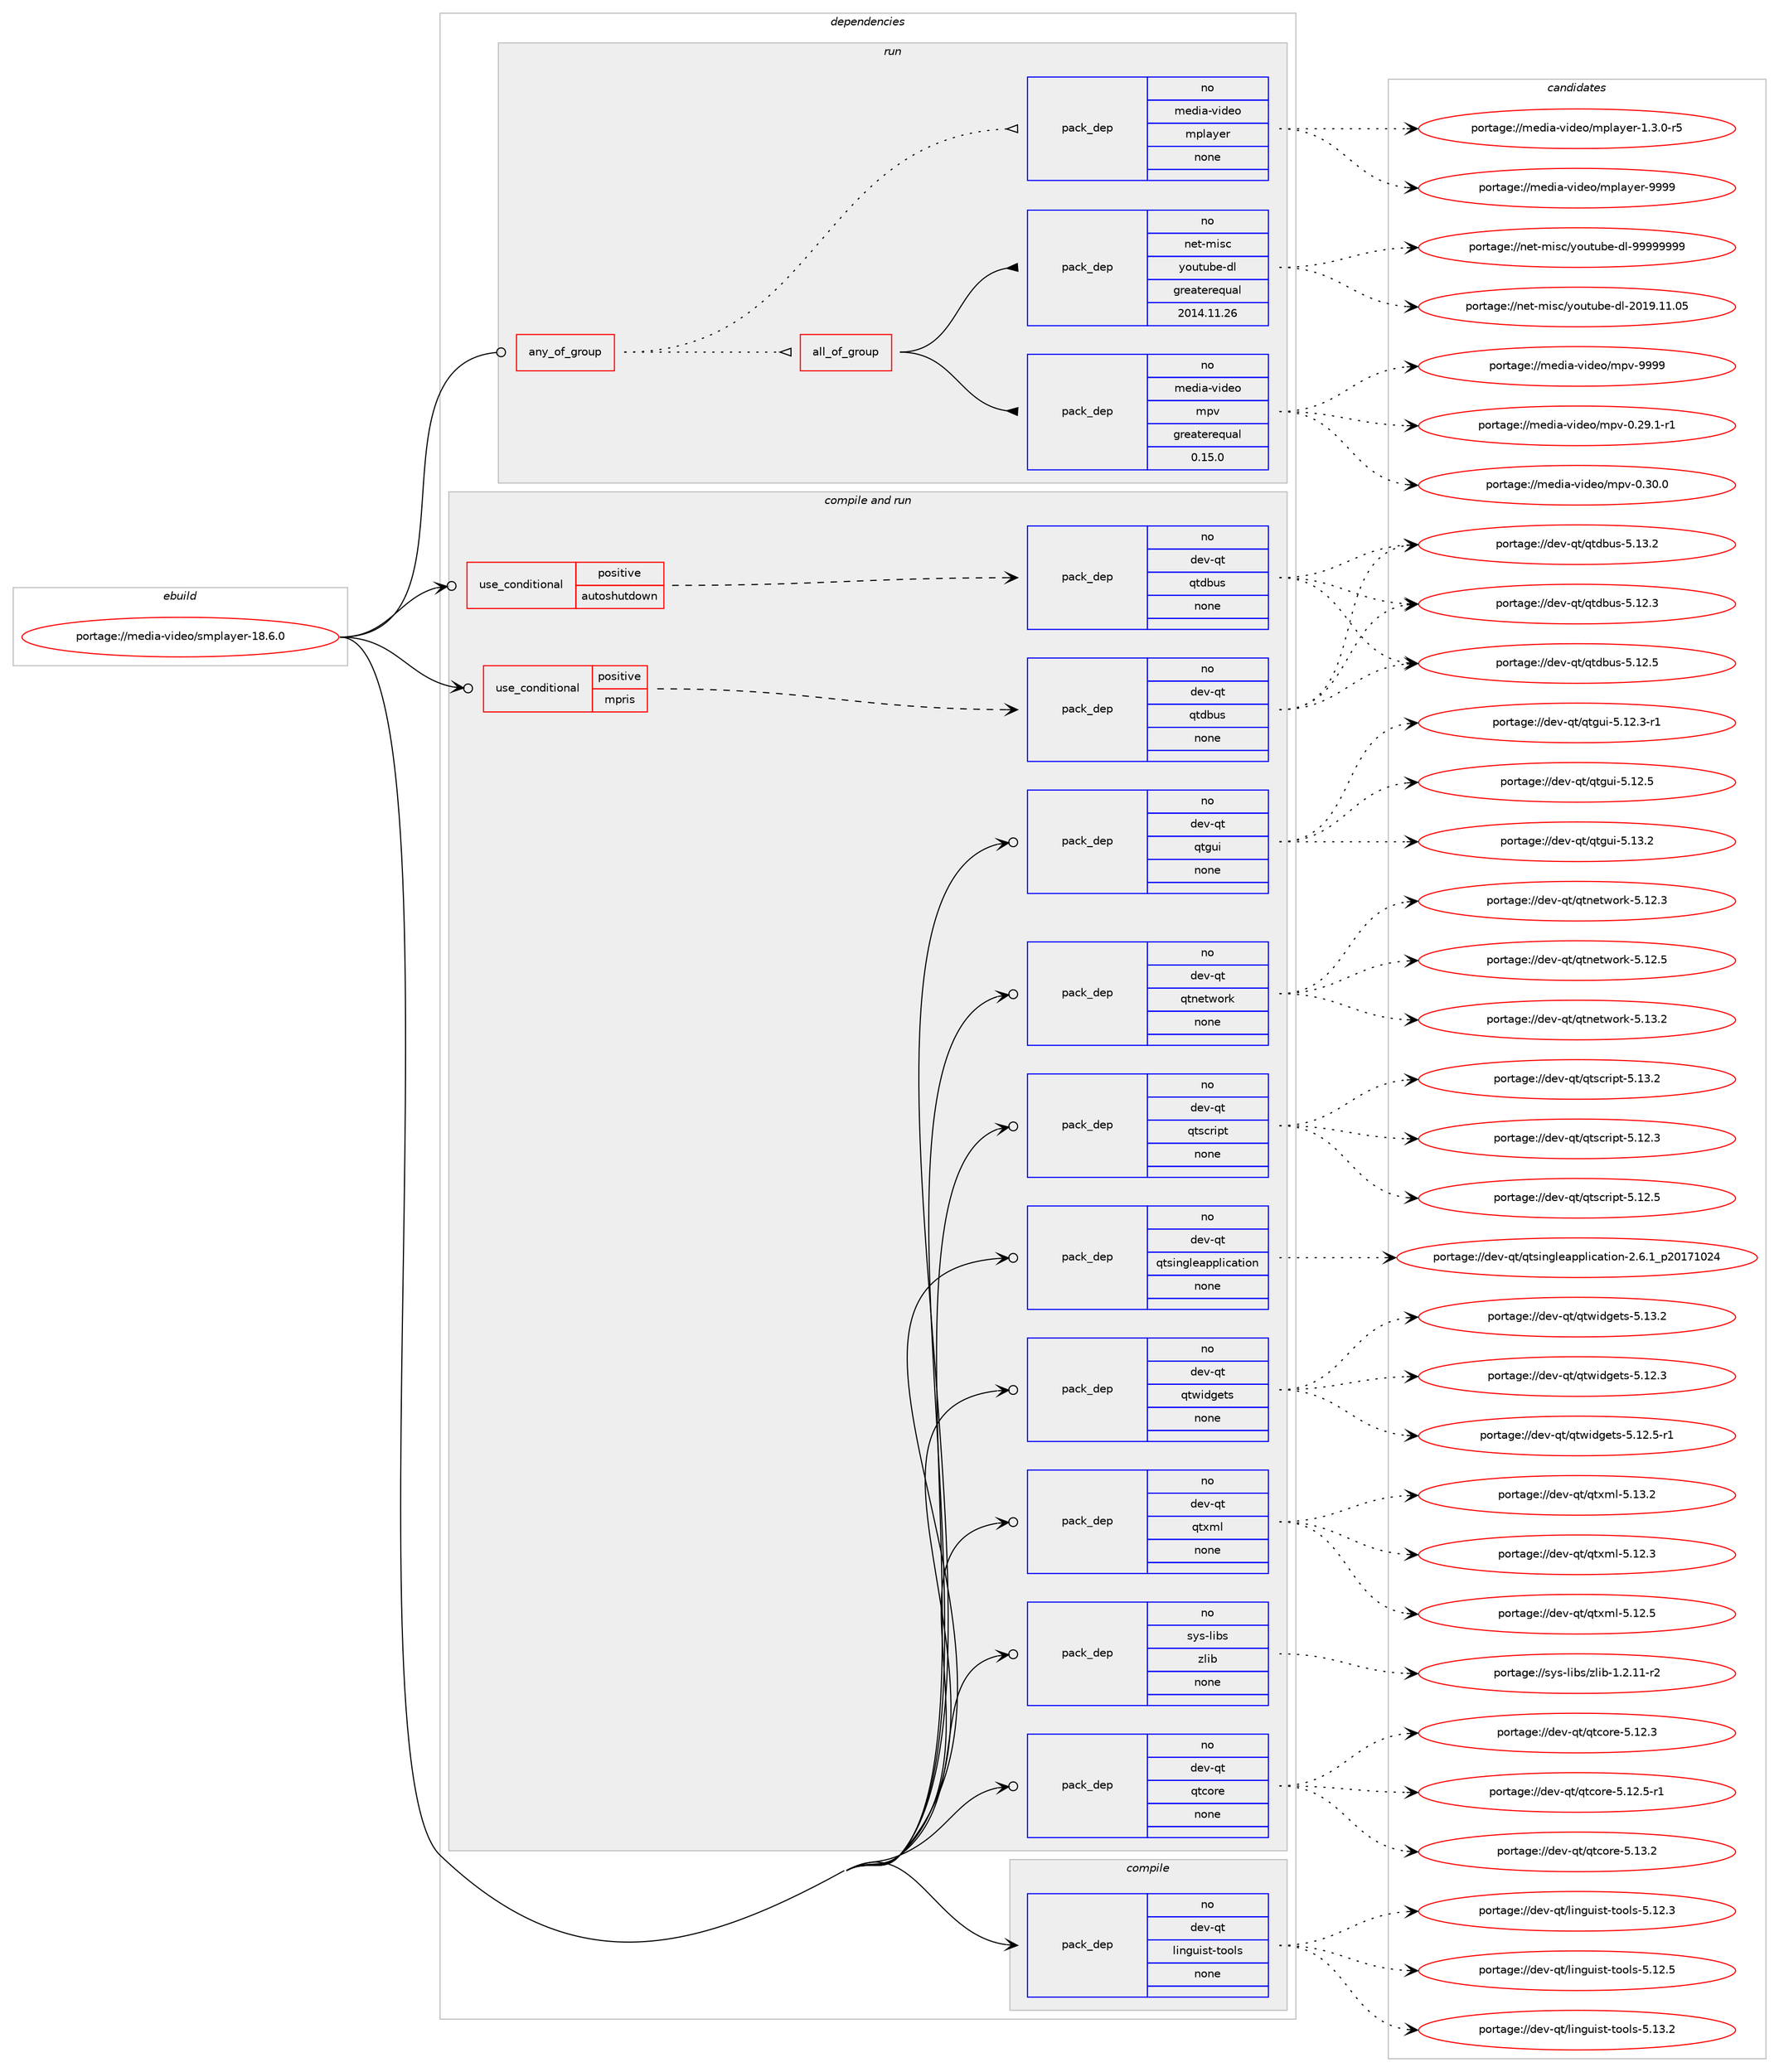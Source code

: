 digraph prolog {

# *************
# Graph options
# *************

newrank=true;
concentrate=true;
compound=true;
graph [rankdir=LR,fontname=Helvetica,fontsize=10,ranksep=1.5];#, ranksep=2.5, nodesep=0.2];
edge  [arrowhead=vee];
node  [fontname=Helvetica,fontsize=10];

# **********
# The ebuild
# **********

subgraph cluster_leftcol {
color=gray;
rank=same;
label=<<i>ebuild</i>>;
id [label="portage://media-video/smplayer-18.6.0", color=red, width=4, href="../media-video/smplayer-18.6.0.svg"];
}

# ****************
# The dependencies
# ****************

subgraph cluster_midcol {
color=gray;
label=<<i>dependencies</i>>;
subgraph cluster_compile {
fillcolor="#eeeeee";
style=filled;
label=<<i>compile</i>>;
subgraph pack251730 {
dependency342812 [label=<<TABLE BORDER="0" CELLBORDER="1" CELLSPACING="0" CELLPADDING="4" WIDTH="220"><TR><TD ROWSPAN="6" CELLPADDING="30">pack_dep</TD></TR><TR><TD WIDTH="110">no</TD></TR><TR><TD>dev-qt</TD></TR><TR><TD>linguist-tools</TD></TR><TR><TD>none</TD></TR><TR><TD></TD></TR></TABLE>>, shape=none, color=blue];
}
id:e -> dependency342812:w [weight=20,style="solid",arrowhead="vee"];
}
subgraph cluster_compileandrun {
fillcolor="#eeeeee";
style=filled;
label=<<i>compile and run</i>>;
subgraph cond85472 {
dependency342813 [label=<<TABLE BORDER="0" CELLBORDER="1" CELLSPACING="0" CELLPADDING="4"><TR><TD ROWSPAN="3" CELLPADDING="10">use_conditional</TD></TR><TR><TD>positive</TD></TR><TR><TD>autoshutdown</TD></TR></TABLE>>, shape=none, color=red];
subgraph pack251731 {
dependency342814 [label=<<TABLE BORDER="0" CELLBORDER="1" CELLSPACING="0" CELLPADDING="4" WIDTH="220"><TR><TD ROWSPAN="6" CELLPADDING="30">pack_dep</TD></TR><TR><TD WIDTH="110">no</TD></TR><TR><TD>dev-qt</TD></TR><TR><TD>qtdbus</TD></TR><TR><TD>none</TD></TR><TR><TD></TD></TR></TABLE>>, shape=none, color=blue];
}
dependency342813:e -> dependency342814:w [weight=20,style="dashed",arrowhead="vee"];
}
id:e -> dependency342813:w [weight=20,style="solid",arrowhead="odotvee"];
subgraph cond85473 {
dependency342815 [label=<<TABLE BORDER="0" CELLBORDER="1" CELLSPACING="0" CELLPADDING="4"><TR><TD ROWSPAN="3" CELLPADDING="10">use_conditional</TD></TR><TR><TD>positive</TD></TR><TR><TD>mpris</TD></TR></TABLE>>, shape=none, color=red];
subgraph pack251732 {
dependency342816 [label=<<TABLE BORDER="0" CELLBORDER="1" CELLSPACING="0" CELLPADDING="4" WIDTH="220"><TR><TD ROWSPAN="6" CELLPADDING="30">pack_dep</TD></TR><TR><TD WIDTH="110">no</TD></TR><TR><TD>dev-qt</TD></TR><TR><TD>qtdbus</TD></TR><TR><TD>none</TD></TR><TR><TD></TD></TR></TABLE>>, shape=none, color=blue];
}
dependency342815:e -> dependency342816:w [weight=20,style="dashed",arrowhead="vee"];
}
id:e -> dependency342815:w [weight=20,style="solid",arrowhead="odotvee"];
subgraph pack251733 {
dependency342817 [label=<<TABLE BORDER="0" CELLBORDER="1" CELLSPACING="0" CELLPADDING="4" WIDTH="220"><TR><TD ROWSPAN="6" CELLPADDING="30">pack_dep</TD></TR><TR><TD WIDTH="110">no</TD></TR><TR><TD>dev-qt</TD></TR><TR><TD>qtcore</TD></TR><TR><TD>none</TD></TR><TR><TD></TD></TR></TABLE>>, shape=none, color=blue];
}
id:e -> dependency342817:w [weight=20,style="solid",arrowhead="odotvee"];
subgraph pack251734 {
dependency342818 [label=<<TABLE BORDER="0" CELLBORDER="1" CELLSPACING="0" CELLPADDING="4" WIDTH="220"><TR><TD ROWSPAN="6" CELLPADDING="30">pack_dep</TD></TR><TR><TD WIDTH="110">no</TD></TR><TR><TD>dev-qt</TD></TR><TR><TD>qtgui</TD></TR><TR><TD>none</TD></TR><TR><TD></TD></TR></TABLE>>, shape=none, color=blue];
}
id:e -> dependency342818:w [weight=20,style="solid",arrowhead="odotvee"];
subgraph pack251735 {
dependency342819 [label=<<TABLE BORDER="0" CELLBORDER="1" CELLSPACING="0" CELLPADDING="4" WIDTH="220"><TR><TD ROWSPAN="6" CELLPADDING="30">pack_dep</TD></TR><TR><TD WIDTH="110">no</TD></TR><TR><TD>dev-qt</TD></TR><TR><TD>qtnetwork</TD></TR><TR><TD>none</TD></TR><TR><TD></TD></TR></TABLE>>, shape=none, color=blue];
}
id:e -> dependency342819:w [weight=20,style="solid",arrowhead="odotvee"];
subgraph pack251736 {
dependency342820 [label=<<TABLE BORDER="0" CELLBORDER="1" CELLSPACING="0" CELLPADDING="4" WIDTH="220"><TR><TD ROWSPAN="6" CELLPADDING="30">pack_dep</TD></TR><TR><TD WIDTH="110">no</TD></TR><TR><TD>dev-qt</TD></TR><TR><TD>qtscript</TD></TR><TR><TD>none</TD></TR><TR><TD></TD></TR></TABLE>>, shape=none, color=blue];
}
id:e -> dependency342820:w [weight=20,style="solid",arrowhead="odotvee"];
subgraph pack251737 {
dependency342821 [label=<<TABLE BORDER="0" CELLBORDER="1" CELLSPACING="0" CELLPADDING="4" WIDTH="220"><TR><TD ROWSPAN="6" CELLPADDING="30">pack_dep</TD></TR><TR><TD WIDTH="110">no</TD></TR><TR><TD>dev-qt</TD></TR><TR><TD>qtsingleapplication</TD></TR><TR><TD>none</TD></TR><TR><TD></TD></TR></TABLE>>, shape=none, color=blue];
}
id:e -> dependency342821:w [weight=20,style="solid",arrowhead="odotvee"];
subgraph pack251738 {
dependency342822 [label=<<TABLE BORDER="0" CELLBORDER="1" CELLSPACING="0" CELLPADDING="4" WIDTH="220"><TR><TD ROWSPAN="6" CELLPADDING="30">pack_dep</TD></TR><TR><TD WIDTH="110">no</TD></TR><TR><TD>dev-qt</TD></TR><TR><TD>qtwidgets</TD></TR><TR><TD>none</TD></TR><TR><TD></TD></TR></TABLE>>, shape=none, color=blue];
}
id:e -> dependency342822:w [weight=20,style="solid",arrowhead="odotvee"];
subgraph pack251739 {
dependency342823 [label=<<TABLE BORDER="0" CELLBORDER="1" CELLSPACING="0" CELLPADDING="4" WIDTH="220"><TR><TD ROWSPAN="6" CELLPADDING="30">pack_dep</TD></TR><TR><TD WIDTH="110">no</TD></TR><TR><TD>dev-qt</TD></TR><TR><TD>qtxml</TD></TR><TR><TD>none</TD></TR><TR><TD></TD></TR></TABLE>>, shape=none, color=blue];
}
id:e -> dependency342823:w [weight=20,style="solid",arrowhead="odotvee"];
subgraph pack251740 {
dependency342824 [label=<<TABLE BORDER="0" CELLBORDER="1" CELLSPACING="0" CELLPADDING="4" WIDTH="220"><TR><TD ROWSPAN="6" CELLPADDING="30">pack_dep</TD></TR><TR><TD WIDTH="110">no</TD></TR><TR><TD>sys-libs</TD></TR><TR><TD>zlib</TD></TR><TR><TD>none</TD></TR><TR><TD></TD></TR></TABLE>>, shape=none, color=blue];
}
id:e -> dependency342824:w [weight=20,style="solid",arrowhead="odotvee"];
}
subgraph cluster_run {
fillcolor="#eeeeee";
style=filled;
label=<<i>run</i>>;
subgraph any5464 {
dependency342825 [label=<<TABLE BORDER="0" CELLBORDER="1" CELLSPACING="0" CELLPADDING="4"><TR><TD CELLPADDING="10">any_of_group</TD></TR></TABLE>>, shape=none, color=red];subgraph pack251741 {
dependency342826 [label=<<TABLE BORDER="0" CELLBORDER="1" CELLSPACING="0" CELLPADDING="4" WIDTH="220"><TR><TD ROWSPAN="6" CELLPADDING="30">pack_dep</TD></TR><TR><TD WIDTH="110">no</TD></TR><TR><TD>media-video</TD></TR><TR><TD>mplayer</TD></TR><TR><TD>none</TD></TR><TR><TD></TD></TR></TABLE>>, shape=none, color=blue];
}
dependency342825:e -> dependency342826:w [weight=20,style="dotted",arrowhead="oinv"];
subgraph all149 {
dependency342827 [label=<<TABLE BORDER="0" CELLBORDER="1" CELLSPACING="0" CELLPADDING="4"><TR><TD CELLPADDING="10">all_of_group</TD></TR></TABLE>>, shape=none, color=red];subgraph pack251742 {
dependency342828 [label=<<TABLE BORDER="0" CELLBORDER="1" CELLSPACING="0" CELLPADDING="4" WIDTH="220"><TR><TD ROWSPAN="6" CELLPADDING="30">pack_dep</TD></TR><TR><TD WIDTH="110">no</TD></TR><TR><TD>media-video</TD></TR><TR><TD>mpv</TD></TR><TR><TD>greaterequal</TD></TR><TR><TD>0.15.0</TD></TR></TABLE>>, shape=none, color=blue];
}
dependency342827:e -> dependency342828:w [weight=20,style="solid",arrowhead="inv"];
subgraph pack251743 {
dependency342829 [label=<<TABLE BORDER="0" CELLBORDER="1" CELLSPACING="0" CELLPADDING="4" WIDTH="220"><TR><TD ROWSPAN="6" CELLPADDING="30">pack_dep</TD></TR><TR><TD WIDTH="110">no</TD></TR><TR><TD>net-misc</TD></TR><TR><TD>youtube-dl</TD></TR><TR><TD>greaterequal</TD></TR><TR><TD>2014.11.26</TD></TR></TABLE>>, shape=none, color=blue];
}
dependency342827:e -> dependency342829:w [weight=20,style="solid",arrowhead="inv"];
}
dependency342825:e -> dependency342827:w [weight=20,style="dotted",arrowhead="oinv"];
}
id:e -> dependency342825:w [weight=20,style="solid",arrowhead="odot"];
}
}

# **************
# The candidates
# **************

subgraph cluster_choices {
rank=same;
color=gray;
label=<<i>candidates</i>>;

subgraph choice251730 {
color=black;
nodesep=1;
choiceportage10010111845113116471081051101031171051151164511611111110811545534649504651 [label="portage://dev-qt/linguist-tools-5.12.3", color=red, width=4,href="../dev-qt/linguist-tools-5.12.3.svg"];
choiceportage10010111845113116471081051101031171051151164511611111110811545534649504653 [label="portage://dev-qt/linguist-tools-5.12.5", color=red, width=4,href="../dev-qt/linguist-tools-5.12.5.svg"];
choiceportage10010111845113116471081051101031171051151164511611111110811545534649514650 [label="portage://dev-qt/linguist-tools-5.13.2", color=red, width=4,href="../dev-qt/linguist-tools-5.13.2.svg"];
dependency342812:e -> choiceportage10010111845113116471081051101031171051151164511611111110811545534649504651:w [style=dotted,weight="100"];
dependency342812:e -> choiceportage10010111845113116471081051101031171051151164511611111110811545534649504653:w [style=dotted,weight="100"];
dependency342812:e -> choiceportage10010111845113116471081051101031171051151164511611111110811545534649514650:w [style=dotted,weight="100"];
}
subgraph choice251731 {
color=black;
nodesep=1;
choiceportage10010111845113116471131161009811711545534649504651 [label="portage://dev-qt/qtdbus-5.12.3", color=red, width=4,href="../dev-qt/qtdbus-5.12.3.svg"];
choiceportage10010111845113116471131161009811711545534649504653 [label="portage://dev-qt/qtdbus-5.12.5", color=red, width=4,href="../dev-qt/qtdbus-5.12.5.svg"];
choiceportage10010111845113116471131161009811711545534649514650 [label="portage://dev-qt/qtdbus-5.13.2", color=red, width=4,href="../dev-qt/qtdbus-5.13.2.svg"];
dependency342814:e -> choiceportage10010111845113116471131161009811711545534649504651:w [style=dotted,weight="100"];
dependency342814:e -> choiceportage10010111845113116471131161009811711545534649504653:w [style=dotted,weight="100"];
dependency342814:e -> choiceportage10010111845113116471131161009811711545534649514650:w [style=dotted,weight="100"];
}
subgraph choice251732 {
color=black;
nodesep=1;
choiceportage10010111845113116471131161009811711545534649504651 [label="portage://dev-qt/qtdbus-5.12.3", color=red, width=4,href="../dev-qt/qtdbus-5.12.3.svg"];
choiceportage10010111845113116471131161009811711545534649504653 [label="portage://dev-qt/qtdbus-5.12.5", color=red, width=4,href="../dev-qt/qtdbus-5.12.5.svg"];
choiceportage10010111845113116471131161009811711545534649514650 [label="portage://dev-qt/qtdbus-5.13.2", color=red, width=4,href="../dev-qt/qtdbus-5.13.2.svg"];
dependency342816:e -> choiceportage10010111845113116471131161009811711545534649504651:w [style=dotted,weight="100"];
dependency342816:e -> choiceportage10010111845113116471131161009811711545534649504653:w [style=dotted,weight="100"];
dependency342816:e -> choiceportage10010111845113116471131161009811711545534649514650:w [style=dotted,weight="100"];
}
subgraph choice251733 {
color=black;
nodesep=1;
choiceportage10010111845113116471131169911111410145534649504651 [label="portage://dev-qt/qtcore-5.12.3", color=red, width=4,href="../dev-qt/qtcore-5.12.3.svg"];
choiceportage100101118451131164711311699111114101455346495046534511449 [label="portage://dev-qt/qtcore-5.12.5-r1", color=red, width=4,href="../dev-qt/qtcore-5.12.5-r1.svg"];
choiceportage10010111845113116471131169911111410145534649514650 [label="portage://dev-qt/qtcore-5.13.2", color=red, width=4,href="../dev-qt/qtcore-5.13.2.svg"];
dependency342817:e -> choiceportage10010111845113116471131169911111410145534649504651:w [style=dotted,weight="100"];
dependency342817:e -> choiceportage100101118451131164711311699111114101455346495046534511449:w [style=dotted,weight="100"];
dependency342817:e -> choiceportage10010111845113116471131169911111410145534649514650:w [style=dotted,weight="100"];
}
subgraph choice251734 {
color=black;
nodesep=1;
choiceportage1001011184511311647113116103117105455346495046514511449 [label="portage://dev-qt/qtgui-5.12.3-r1", color=red, width=4,href="../dev-qt/qtgui-5.12.3-r1.svg"];
choiceportage100101118451131164711311610311710545534649504653 [label="portage://dev-qt/qtgui-5.12.5", color=red, width=4,href="../dev-qt/qtgui-5.12.5.svg"];
choiceportage100101118451131164711311610311710545534649514650 [label="portage://dev-qt/qtgui-5.13.2", color=red, width=4,href="../dev-qt/qtgui-5.13.2.svg"];
dependency342818:e -> choiceportage1001011184511311647113116103117105455346495046514511449:w [style=dotted,weight="100"];
dependency342818:e -> choiceportage100101118451131164711311610311710545534649504653:w [style=dotted,weight="100"];
dependency342818:e -> choiceportage100101118451131164711311610311710545534649514650:w [style=dotted,weight="100"];
}
subgraph choice251735 {
color=black;
nodesep=1;
choiceportage100101118451131164711311611010111611911111410745534649504651 [label="portage://dev-qt/qtnetwork-5.12.3", color=red, width=4,href="../dev-qt/qtnetwork-5.12.3.svg"];
choiceportage100101118451131164711311611010111611911111410745534649504653 [label="portage://dev-qt/qtnetwork-5.12.5", color=red, width=4,href="../dev-qt/qtnetwork-5.12.5.svg"];
choiceportage100101118451131164711311611010111611911111410745534649514650 [label="portage://dev-qt/qtnetwork-5.13.2", color=red, width=4,href="../dev-qt/qtnetwork-5.13.2.svg"];
dependency342819:e -> choiceportage100101118451131164711311611010111611911111410745534649504651:w [style=dotted,weight="100"];
dependency342819:e -> choiceportage100101118451131164711311611010111611911111410745534649504653:w [style=dotted,weight="100"];
dependency342819:e -> choiceportage100101118451131164711311611010111611911111410745534649514650:w [style=dotted,weight="100"];
}
subgraph choice251736 {
color=black;
nodesep=1;
choiceportage10010111845113116471131161159911410511211645534649504651 [label="portage://dev-qt/qtscript-5.12.3", color=red, width=4,href="../dev-qt/qtscript-5.12.3.svg"];
choiceportage10010111845113116471131161159911410511211645534649504653 [label="portage://dev-qt/qtscript-5.12.5", color=red, width=4,href="../dev-qt/qtscript-5.12.5.svg"];
choiceportage10010111845113116471131161159911410511211645534649514650 [label="portage://dev-qt/qtscript-5.13.2", color=red, width=4,href="../dev-qt/qtscript-5.13.2.svg"];
dependency342820:e -> choiceportage10010111845113116471131161159911410511211645534649504651:w [style=dotted,weight="100"];
dependency342820:e -> choiceportage10010111845113116471131161159911410511211645534649504653:w [style=dotted,weight="100"];
dependency342820:e -> choiceportage10010111845113116471131161159911410511211645534649514650:w [style=dotted,weight="100"];
}
subgraph choice251737 {
color=black;
nodesep=1;
choiceportage1001011184511311647113116115105110103108101971121121081059997116105111110455046544649951125048495549485052 [label="portage://dev-qt/qtsingleapplication-2.6.1_p20171024", color=red, width=4,href="../dev-qt/qtsingleapplication-2.6.1_p20171024.svg"];
dependency342821:e -> choiceportage1001011184511311647113116115105110103108101971121121081059997116105111110455046544649951125048495549485052:w [style=dotted,weight="100"];
}
subgraph choice251738 {
color=black;
nodesep=1;
choiceportage100101118451131164711311611910510010310111611545534649504651 [label="portage://dev-qt/qtwidgets-5.12.3", color=red, width=4,href="../dev-qt/qtwidgets-5.12.3.svg"];
choiceportage1001011184511311647113116119105100103101116115455346495046534511449 [label="portage://dev-qt/qtwidgets-5.12.5-r1", color=red, width=4,href="../dev-qt/qtwidgets-5.12.5-r1.svg"];
choiceportage100101118451131164711311611910510010310111611545534649514650 [label="portage://dev-qt/qtwidgets-5.13.2", color=red, width=4,href="../dev-qt/qtwidgets-5.13.2.svg"];
dependency342822:e -> choiceportage100101118451131164711311611910510010310111611545534649504651:w [style=dotted,weight="100"];
dependency342822:e -> choiceportage1001011184511311647113116119105100103101116115455346495046534511449:w [style=dotted,weight="100"];
dependency342822:e -> choiceportage100101118451131164711311611910510010310111611545534649514650:w [style=dotted,weight="100"];
}
subgraph choice251739 {
color=black;
nodesep=1;
choiceportage100101118451131164711311612010910845534649504651 [label="portage://dev-qt/qtxml-5.12.3", color=red, width=4,href="../dev-qt/qtxml-5.12.3.svg"];
choiceportage100101118451131164711311612010910845534649504653 [label="portage://dev-qt/qtxml-5.12.5", color=red, width=4,href="../dev-qt/qtxml-5.12.5.svg"];
choiceportage100101118451131164711311612010910845534649514650 [label="portage://dev-qt/qtxml-5.13.2", color=red, width=4,href="../dev-qt/qtxml-5.13.2.svg"];
dependency342823:e -> choiceportage100101118451131164711311612010910845534649504651:w [style=dotted,weight="100"];
dependency342823:e -> choiceportage100101118451131164711311612010910845534649504653:w [style=dotted,weight="100"];
dependency342823:e -> choiceportage100101118451131164711311612010910845534649514650:w [style=dotted,weight="100"];
}
subgraph choice251740 {
color=black;
nodesep=1;
choiceportage11512111545108105981154712210810598454946504649494511450 [label="portage://sys-libs/zlib-1.2.11-r2", color=red, width=4,href="../sys-libs/zlib-1.2.11-r2.svg"];
dependency342824:e -> choiceportage11512111545108105981154712210810598454946504649494511450:w [style=dotted,weight="100"];
}
subgraph choice251741 {
color=black;
nodesep=1;
choiceportage109101100105974511810510010111147109112108971211011144549465146484511453 [label="portage://media-video/mplayer-1.3.0-r5", color=red, width=4,href="../media-video/mplayer-1.3.0-r5.svg"];
choiceportage109101100105974511810510010111147109112108971211011144557575757 [label="portage://media-video/mplayer-9999", color=red, width=4,href="../media-video/mplayer-9999.svg"];
dependency342826:e -> choiceportage109101100105974511810510010111147109112108971211011144549465146484511453:w [style=dotted,weight="100"];
dependency342826:e -> choiceportage109101100105974511810510010111147109112108971211011144557575757:w [style=dotted,weight="100"];
}
subgraph choice251742 {
color=black;
nodesep=1;
choiceportage109101100105974511810510010111147109112118454846505746494511449 [label="portage://media-video/mpv-0.29.1-r1", color=red, width=4,href="../media-video/mpv-0.29.1-r1.svg"];
choiceportage10910110010597451181051001011114710911211845484651484648 [label="portage://media-video/mpv-0.30.0", color=red, width=4,href="../media-video/mpv-0.30.0.svg"];
choiceportage1091011001059745118105100101111471091121184557575757 [label="portage://media-video/mpv-9999", color=red, width=4,href="../media-video/mpv-9999.svg"];
dependency342828:e -> choiceportage109101100105974511810510010111147109112118454846505746494511449:w [style=dotted,weight="100"];
dependency342828:e -> choiceportage10910110010597451181051001011114710911211845484651484648:w [style=dotted,weight="100"];
dependency342828:e -> choiceportage1091011001059745118105100101111471091121184557575757:w [style=dotted,weight="100"];
}
subgraph choice251743 {
color=black;
nodesep=1;
choiceportage11010111645109105115994712111111711611798101451001084550484957464949464853 [label="portage://net-misc/youtube-dl-2019.11.05", color=red, width=4,href="../net-misc/youtube-dl-2019.11.05.svg"];
choiceportage1101011164510910511599471211111171161179810145100108455757575757575757 [label="portage://net-misc/youtube-dl-99999999", color=red, width=4,href="../net-misc/youtube-dl-99999999.svg"];
dependency342829:e -> choiceportage11010111645109105115994712111111711611798101451001084550484957464949464853:w [style=dotted,weight="100"];
dependency342829:e -> choiceportage1101011164510910511599471211111171161179810145100108455757575757575757:w [style=dotted,weight="100"];
}
}

}
